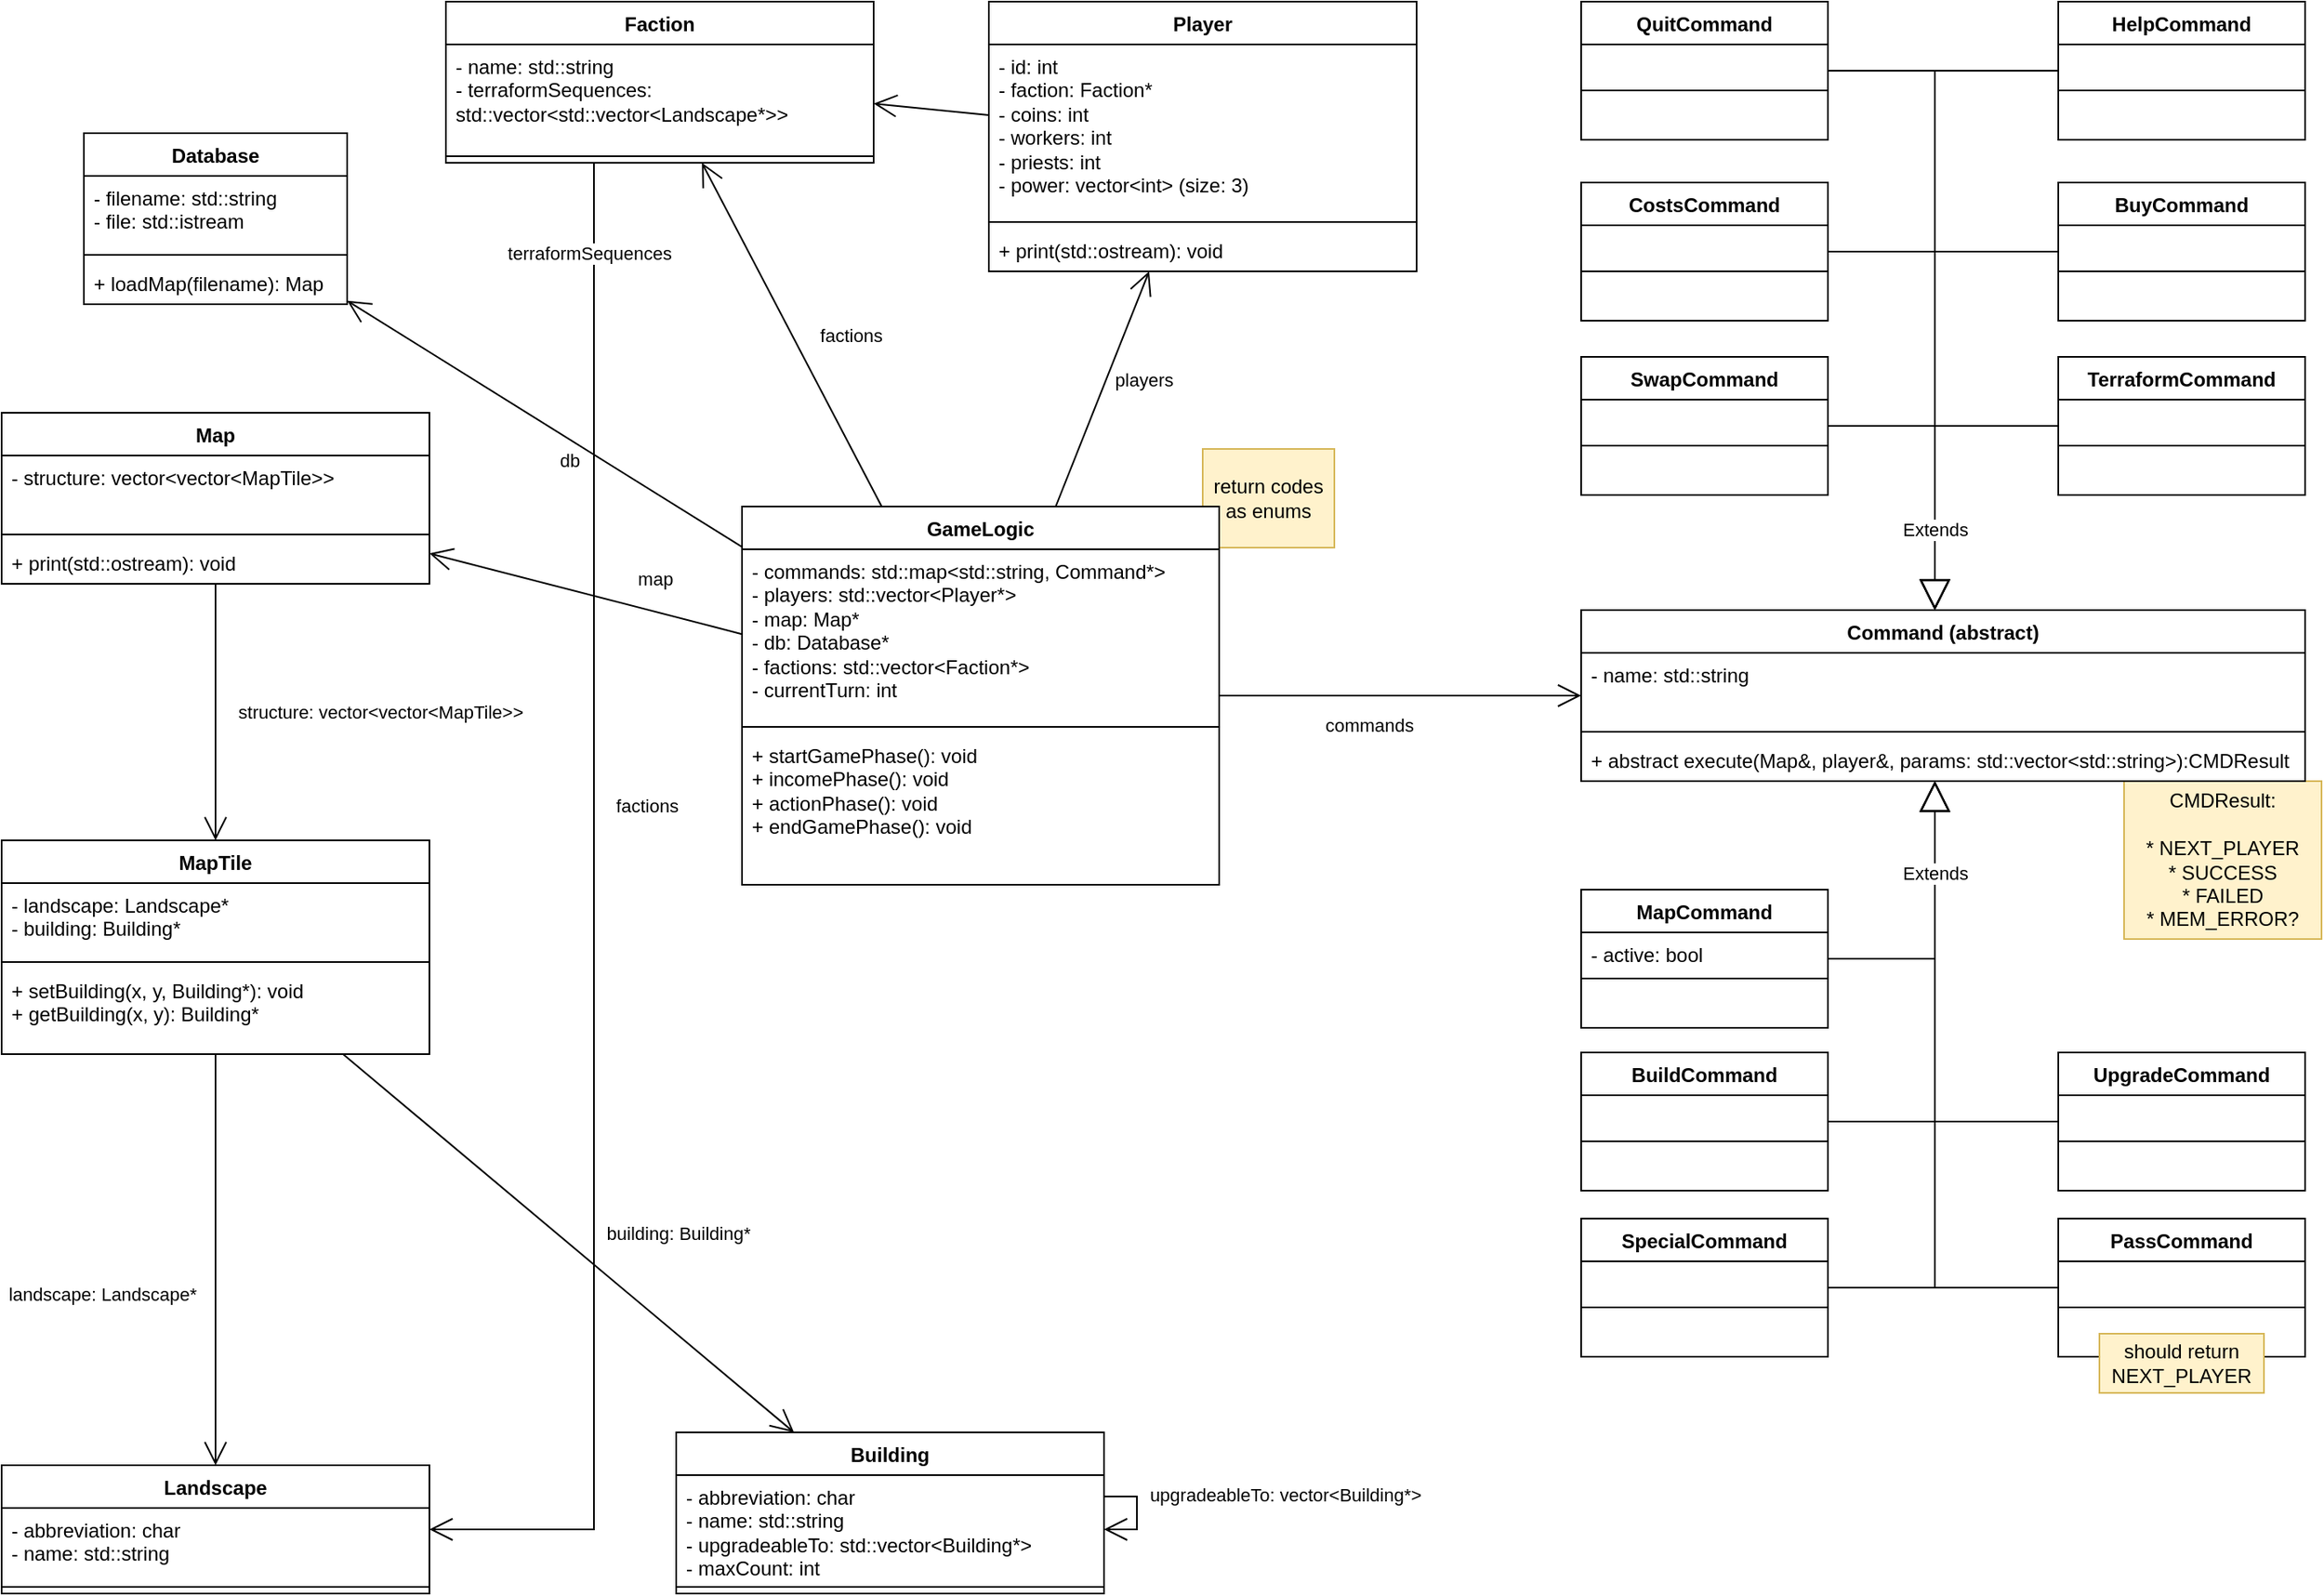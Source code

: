 <mxfile version="21.2.2" type="github">
  <diagram name="Seite-1" id="tjiHpGkJgAOMIaKtLaRC">
    <mxGraphModel dx="2074" dy="1134" grid="1" gridSize="10" guides="1" tooltips="1" connect="1" arrows="1" fold="1" page="1" pageScale="1" pageWidth="827" pageHeight="1169" math="0" shadow="0">
      <root>
        <mxCell id="0" />
        <mxCell id="1" parent="0" />
        <mxCell id="rZsYr_JSFGJsFNx73eMD-3" value="&lt;div&gt;CMDResult:&lt;/div&gt;&lt;div&gt;&lt;br&gt;&lt;/div&gt;&lt;div&gt;* NEXT_PLAYER&lt;/div&gt;&lt;div&gt;* SUCCESS&lt;/div&gt;&lt;div&gt;* FAILED&lt;/div&gt;&lt;div&gt;* MEM_ERROR?&lt;br&gt;&lt;/div&gt;" style="rounded=0;whiteSpace=wrap;html=1;fillColor=#fff2cc;strokeColor=#d6b656;" vertex="1" parent="1">
          <mxGeometry x="1320" y="534" width="120" height="96" as="geometry" />
        </mxCell>
        <mxCell id="sEUtPiDchVaYO2Z2piP0-5" value="Database" style="swimlane;fontStyle=1;align=center;verticalAlign=top;childLayout=stackLayout;horizontal=1;startSize=26;horizontalStack=0;resizeParent=1;resizeParentMax=0;resizeLast=0;collapsible=1;marginBottom=0;whiteSpace=wrap;html=1;" parent="1" vertex="1">
          <mxGeometry x="80" y="140" width="160" height="104" as="geometry" />
        </mxCell>
        <mxCell id="sEUtPiDchVaYO2Z2piP0-6" value="&lt;div&gt;- filename: std::string&lt;/div&gt;&lt;div&gt;- file: std::istream&lt;br&gt;&lt;/div&gt;" style="text;strokeColor=none;fillColor=none;align=left;verticalAlign=top;spacingLeft=4;spacingRight=4;overflow=hidden;rotatable=0;points=[[0,0.5],[1,0.5]];portConstraint=eastwest;whiteSpace=wrap;html=1;" parent="sEUtPiDchVaYO2Z2piP0-5" vertex="1">
          <mxGeometry y="26" width="160" height="44" as="geometry" />
        </mxCell>
        <mxCell id="sEUtPiDchVaYO2Z2piP0-7" value="" style="line;strokeWidth=1;fillColor=none;align=left;verticalAlign=middle;spacingTop=-1;spacingLeft=3;spacingRight=3;rotatable=0;labelPosition=right;points=[];portConstraint=eastwest;strokeColor=inherit;" parent="sEUtPiDchVaYO2Z2piP0-5" vertex="1">
          <mxGeometry y="70" width="160" height="8" as="geometry" />
        </mxCell>
        <mxCell id="sEUtPiDchVaYO2Z2piP0-8" value="+ loadMap(filename): Map" style="text;strokeColor=none;fillColor=none;align=left;verticalAlign=top;spacingLeft=4;spacingRight=4;overflow=hidden;rotatable=0;points=[[0,0.5],[1,0.5]];portConstraint=eastwest;whiteSpace=wrap;html=1;" parent="sEUtPiDchVaYO2Z2piP0-5" vertex="1">
          <mxGeometry y="78" width="160" height="26" as="geometry" />
        </mxCell>
        <mxCell id="sEUtPiDchVaYO2Z2piP0-9" value="Map" style="swimlane;fontStyle=1;align=center;verticalAlign=top;childLayout=stackLayout;horizontal=1;startSize=26;horizontalStack=0;resizeParent=1;resizeParentMax=0;resizeLast=0;collapsible=1;marginBottom=0;whiteSpace=wrap;html=1;" parent="1" vertex="1">
          <mxGeometry x="30" y="310" width="260" height="104" as="geometry" />
        </mxCell>
        <mxCell id="sEUtPiDchVaYO2Z2piP0-10" value="&lt;div&gt;- structure: vector&amp;lt;vector&amp;lt;MapTile&amp;gt;&amp;gt;&lt;br&gt;&lt;/div&gt;" style="text;strokeColor=none;fillColor=none;align=left;verticalAlign=top;spacingLeft=4;spacingRight=4;overflow=hidden;rotatable=0;points=[[0,0.5],[1,0.5]];portConstraint=eastwest;whiteSpace=wrap;html=1;" parent="sEUtPiDchVaYO2Z2piP0-9" vertex="1">
          <mxGeometry y="26" width="260" height="44" as="geometry" />
        </mxCell>
        <mxCell id="sEUtPiDchVaYO2Z2piP0-11" value="" style="line;strokeWidth=1;fillColor=none;align=left;verticalAlign=middle;spacingTop=-1;spacingLeft=3;spacingRight=3;rotatable=0;labelPosition=right;points=[];portConstraint=eastwest;strokeColor=inherit;" parent="sEUtPiDchVaYO2Z2piP0-9" vertex="1">
          <mxGeometry y="70" width="260" height="8" as="geometry" />
        </mxCell>
        <mxCell id="sEUtPiDchVaYO2Z2piP0-12" value="+ print(std::ostream): void" style="text;strokeColor=none;fillColor=none;align=left;verticalAlign=top;spacingLeft=4;spacingRight=4;overflow=hidden;rotatable=0;points=[[0,0.5],[1,0.5]];portConstraint=eastwest;whiteSpace=wrap;html=1;" parent="sEUtPiDchVaYO2Z2piP0-9" vertex="1">
          <mxGeometry y="78" width="260" height="26" as="geometry" />
        </mxCell>
        <mxCell id="sEUtPiDchVaYO2Z2piP0-13" value="MapTile" style="swimlane;fontStyle=1;align=center;verticalAlign=top;childLayout=stackLayout;horizontal=1;startSize=26;horizontalStack=0;resizeParent=1;resizeParentMax=0;resizeLast=0;collapsible=1;marginBottom=0;whiteSpace=wrap;html=1;" parent="1" vertex="1">
          <mxGeometry x="30" y="570" width="260" height="130" as="geometry" />
        </mxCell>
        <mxCell id="sEUtPiDchVaYO2Z2piP0-14" value="&lt;div&gt;- landscape: Landscape*&lt;/div&gt;&lt;div&gt;- building: Building*&lt;br&gt;&lt;/div&gt;" style="text;strokeColor=none;fillColor=none;align=left;verticalAlign=top;spacingLeft=4;spacingRight=4;overflow=hidden;rotatable=0;points=[[0,0.5],[1,0.5]];portConstraint=eastwest;whiteSpace=wrap;html=1;" parent="sEUtPiDchVaYO2Z2piP0-13" vertex="1">
          <mxGeometry y="26" width="260" height="44" as="geometry" />
        </mxCell>
        <mxCell id="sEUtPiDchVaYO2Z2piP0-15" value="" style="line;strokeWidth=1;fillColor=none;align=left;verticalAlign=middle;spacingTop=-1;spacingLeft=3;spacingRight=3;rotatable=0;labelPosition=right;points=[];portConstraint=eastwest;strokeColor=inherit;" parent="sEUtPiDchVaYO2Z2piP0-13" vertex="1">
          <mxGeometry y="70" width="260" height="8" as="geometry" />
        </mxCell>
        <mxCell id="sEUtPiDchVaYO2Z2piP0-16" value="&lt;div&gt;+ setBuilding(x, y, Building*): void&lt;/div&gt;&lt;div&gt;+ getBuilding(x, y): Building*&lt;br&gt;&lt;/div&gt;" style="text;strokeColor=none;fillColor=none;align=left;verticalAlign=top;spacingLeft=4;spacingRight=4;overflow=hidden;rotatable=0;points=[[0,0.5],[1,0.5]];portConstraint=eastwest;whiteSpace=wrap;html=1;" parent="sEUtPiDchVaYO2Z2piP0-13" vertex="1">
          <mxGeometry y="78" width="260" height="52" as="geometry" />
        </mxCell>
        <mxCell id="sEUtPiDchVaYO2Z2piP0-17" value="" style="endArrow=open;endFill=1;endSize=12;html=1;rounded=0;" parent="1" source="sEUtPiDchVaYO2Z2piP0-9" target="sEUtPiDchVaYO2Z2piP0-13" edge="1">
          <mxGeometry width="160" relative="1" as="geometry">
            <mxPoint x="120" y="440" as="sourcePoint" />
            <mxPoint x="250" y="440" as="targetPoint" />
          </mxGeometry>
        </mxCell>
        <mxCell id="sEUtPiDchVaYO2Z2piP0-18" value="structure: vector&amp;lt;vector&amp;lt;MapTile&amp;gt;&amp;gt;" style="edgeLabel;html=1;align=center;verticalAlign=middle;resizable=0;points=[];" parent="sEUtPiDchVaYO2Z2piP0-17" vertex="1" connectable="0">
          <mxGeometry x="-0.241" y="1" relative="1" as="geometry">
            <mxPoint x="99" y="19" as="offset" />
          </mxGeometry>
        </mxCell>
        <mxCell id="sEUtPiDchVaYO2Z2piP0-19" value="Landscape" style="swimlane;fontStyle=1;align=center;verticalAlign=top;childLayout=stackLayout;horizontal=1;startSize=26;horizontalStack=0;resizeParent=1;resizeParentMax=0;resizeLast=0;collapsible=1;marginBottom=0;whiteSpace=wrap;html=1;" parent="1" vertex="1">
          <mxGeometry x="30" y="950" width="260" height="78" as="geometry" />
        </mxCell>
        <mxCell id="sEUtPiDchVaYO2Z2piP0-20" value="&lt;div&gt;- abbreviation: char&lt;/div&gt;&lt;div&gt;- name: std::string&lt;br&gt;&lt;/div&gt;" style="text;strokeColor=none;fillColor=none;align=left;verticalAlign=top;spacingLeft=4;spacingRight=4;overflow=hidden;rotatable=0;points=[[0,0.5],[1,0.5]];portConstraint=eastwest;whiteSpace=wrap;html=1;" parent="sEUtPiDchVaYO2Z2piP0-19" vertex="1">
          <mxGeometry y="26" width="260" height="44" as="geometry" />
        </mxCell>
        <mxCell id="sEUtPiDchVaYO2Z2piP0-21" value="" style="line;strokeWidth=1;fillColor=none;align=left;verticalAlign=middle;spacingTop=-1;spacingLeft=3;spacingRight=3;rotatable=0;labelPosition=right;points=[];portConstraint=eastwest;strokeColor=inherit;" parent="sEUtPiDchVaYO2Z2piP0-19" vertex="1">
          <mxGeometry y="70" width="260" height="8" as="geometry" />
        </mxCell>
        <mxCell id="sEUtPiDchVaYO2Z2piP0-23" value="" style="endArrow=open;endFill=1;endSize=12;html=1;rounded=0;" parent="1" source="sEUtPiDchVaYO2Z2piP0-13" target="sEUtPiDchVaYO2Z2piP0-19" edge="1">
          <mxGeometry width="160" relative="1" as="geometry">
            <mxPoint x="60" y="710" as="sourcePoint" />
            <mxPoint x="220" y="710" as="targetPoint" />
          </mxGeometry>
        </mxCell>
        <mxCell id="sEUtPiDchVaYO2Z2piP0-29" value="landscape: Landscape*" style="edgeLabel;html=1;align=center;verticalAlign=middle;resizable=0;points=[];" parent="sEUtPiDchVaYO2Z2piP0-23" vertex="1" connectable="0">
          <mxGeometry x="-0.197" relative="1" as="geometry">
            <mxPoint x="-69" y="45" as="offset" />
          </mxGeometry>
        </mxCell>
        <mxCell id="sEUtPiDchVaYO2Z2piP0-24" value="Building" style="swimlane;fontStyle=1;align=center;verticalAlign=top;childLayout=stackLayout;horizontal=1;startSize=26;horizontalStack=0;resizeParent=1;resizeParentMax=0;resizeLast=0;collapsible=1;marginBottom=0;whiteSpace=wrap;html=1;" parent="1" vertex="1">
          <mxGeometry x="440" y="930" width="260" height="98" as="geometry" />
        </mxCell>
        <mxCell id="sEUtPiDchVaYO2Z2piP0-25" value="&lt;div&gt;- abbreviation: char&lt;/div&gt;&lt;div&gt;- name: std::string&lt;/div&gt;&lt;div&gt;- upgradeableTo: std::vector&amp;lt;Building*&amp;gt;&lt;/div&gt;&lt;div&gt;- maxCount: int&lt;br&gt;&lt;/div&gt;" style="text;strokeColor=none;fillColor=none;align=left;verticalAlign=top;spacingLeft=4;spacingRight=4;overflow=hidden;rotatable=0;points=[[0,0.5],[1,0.5]];portConstraint=eastwest;whiteSpace=wrap;html=1;" parent="sEUtPiDchVaYO2Z2piP0-24" vertex="1">
          <mxGeometry y="26" width="260" height="64" as="geometry" />
        </mxCell>
        <mxCell id="sEUtPiDchVaYO2Z2piP0-26" value="" style="line;strokeWidth=1;fillColor=none;align=left;verticalAlign=middle;spacingTop=-1;spacingLeft=3;spacingRight=3;rotatable=0;labelPosition=right;points=[];portConstraint=eastwest;strokeColor=inherit;" parent="sEUtPiDchVaYO2Z2piP0-24" vertex="1">
          <mxGeometry y="90" width="260" height="8" as="geometry" />
        </mxCell>
        <mxCell id="sEUtPiDchVaYO2Z2piP0-28" value="" style="endArrow=open;endFill=1;endSize=12;html=1;rounded=0;" parent="1" source="sEUtPiDchVaYO2Z2piP0-13" target="sEUtPiDchVaYO2Z2piP0-24" edge="1">
          <mxGeometry width="160" relative="1" as="geometry">
            <mxPoint x="170" y="684" as="sourcePoint" />
            <mxPoint x="170" y="790" as="targetPoint" />
          </mxGeometry>
        </mxCell>
        <mxCell id="sEUtPiDchVaYO2Z2piP0-30" value="building: Building*" style="edgeLabel;html=1;align=center;verticalAlign=middle;resizable=0;points=[];" parent="sEUtPiDchVaYO2Z2piP0-28" vertex="1" connectable="0">
          <mxGeometry x="0.177" y="-2" relative="1" as="geometry">
            <mxPoint x="43" y="-28" as="offset" />
          </mxGeometry>
        </mxCell>
        <mxCell id="sEUtPiDchVaYO2Z2piP0-42" value="Player" style="swimlane;fontStyle=1;align=center;verticalAlign=top;childLayout=stackLayout;horizontal=1;startSize=26;horizontalStack=0;resizeParent=1;resizeParentMax=0;resizeLast=0;collapsible=1;marginBottom=0;whiteSpace=wrap;html=1;" parent="1" vertex="1">
          <mxGeometry x="630" y="60" width="260" height="164" as="geometry" />
        </mxCell>
        <mxCell id="sEUtPiDchVaYO2Z2piP0-43" value="&lt;div&gt;- id: int&lt;/div&gt;&lt;div&gt;- faction: Faction*&lt;/div&gt;&lt;div&gt;- coins: int&lt;/div&gt;&lt;div&gt;- workers: int&lt;/div&gt;&lt;div&gt;- priests: int&lt;/div&gt;&lt;div&gt;- power: vector&amp;lt;int&amp;gt; (size: 3)&lt;br&gt;&lt;/div&gt;&lt;div&gt;&lt;br&gt;&lt;/div&gt;" style="text;strokeColor=none;fillColor=none;align=left;verticalAlign=top;spacingLeft=4;spacingRight=4;overflow=hidden;rotatable=0;points=[[0,0.5],[1,0.5]];portConstraint=eastwest;whiteSpace=wrap;html=1;" parent="sEUtPiDchVaYO2Z2piP0-42" vertex="1">
          <mxGeometry y="26" width="260" height="104" as="geometry" />
        </mxCell>
        <mxCell id="sEUtPiDchVaYO2Z2piP0-44" value="" style="line;strokeWidth=1;fillColor=none;align=left;verticalAlign=middle;spacingTop=-1;spacingLeft=3;spacingRight=3;rotatable=0;labelPosition=right;points=[];portConstraint=eastwest;strokeColor=inherit;" parent="sEUtPiDchVaYO2Z2piP0-42" vertex="1">
          <mxGeometry y="130" width="260" height="8" as="geometry" />
        </mxCell>
        <mxCell id="sEUtPiDchVaYO2Z2piP0-45" value="+ print(std::ostream): void" style="text;strokeColor=none;fillColor=none;align=left;verticalAlign=top;spacingLeft=4;spacingRight=4;overflow=hidden;rotatable=0;points=[[0,0.5],[1,0.5]];portConstraint=eastwest;whiteSpace=wrap;html=1;" parent="sEUtPiDchVaYO2Z2piP0-42" vertex="1">
          <mxGeometry y="138" width="260" height="26" as="geometry" />
        </mxCell>
        <mxCell id="sEUtPiDchVaYO2Z2piP0-46" value="Faction" style="swimlane;fontStyle=1;align=center;verticalAlign=top;childLayout=stackLayout;horizontal=1;startSize=26;horizontalStack=0;resizeParent=1;resizeParentMax=0;resizeLast=0;collapsible=1;marginBottom=0;whiteSpace=wrap;html=1;" parent="1" vertex="1">
          <mxGeometry x="300" y="60" width="260" height="98" as="geometry" />
        </mxCell>
        <mxCell id="sEUtPiDchVaYO2Z2piP0-47" value="&lt;div&gt;- name: std::string&lt;/div&gt;&lt;div&gt;- terraformSequences: std::vector&amp;lt;std::vector&amp;lt;Landscape*&amp;gt;&amp;gt;&lt;/div&gt;&lt;div&gt;&lt;br&gt;&lt;/div&gt;&lt;div&gt;&lt;br&gt;&lt;/div&gt;" style="text;strokeColor=none;fillColor=none;align=left;verticalAlign=top;spacingLeft=4;spacingRight=4;overflow=hidden;rotatable=0;points=[[0,0.5],[1,0.5]];portConstraint=eastwest;whiteSpace=wrap;html=1;" parent="sEUtPiDchVaYO2Z2piP0-46" vertex="1">
          <mxGeometry y="26" width="260" height="64" as="geometry" />
        </mxCell>
        <mxCell id="sEUtPiDchVaYO2Z2piP0-48" value="" style="line;strokeWidth=1;fillColor=none;align=left;verticalAlign=middle;spacingTop=-1;spacingLeft=3;spacingRight=3;rotatable=0;labelPosition=right;points=[];portConstraint=eastwest;strokeColor=inherit;" parent="sEUtPiDchVaYO2Z2piP0-46" vertex="1">
          <mxGeometry y="90" width="260" height="8" as="geometry" />
        </mxCell>
        <mxCell id="sEUtPiDchVaYO2Z2piP0-50" value="" style="endArrow=open;endFill=1;endSize=12;html=1;rounded=0;" parent="1" source="sEUtPiDchVaYO2Z2piP0-42" target="sEUtPiDchVaYO2Z2piP0-46" edge="1">
          <mxGeometry width="160" relative="1" as="geometry">
            <mxPoint x="710" y="180" as="sourcePoint" />
            <mxPoint x="940" y="-49.781" as="targetPoint" />
          </mxGeometry>
        </mxCell>
        <mxCell id="sEUtPiDchVaYO2Z2piP0-55" value="return codes as enums" style="rounded=0;whiteSpace=wrap;html=1;fillColor=#fff2cc;strokeColor=#d6b656;" parent="1" vertex="1">
          <mxGeometry x="760" y="332" width="80" height="60" as="geometry" />
        </mxCell>
        <mxCell id="sEUtPiDchVaYO2Z2piP0-56" value="Command (abstract)" style="swimlane;fontStyle=1;align=center;verticalAlign=top;childLayout=stackLayout;horizontal=1;startSize=26;horizontalStack=0;resizeParent=1;resizeParentMax=0;resizeLast=0;collapsible=1;marginBottom=0;whiteSpace=wrap;html=1;" parent="1" vertex="1">
          <mxGeometry x="990" y="430" width="440" height="104" as="geometry" />
        </mxCell>
        <mxCell id="sEUtPiDchVaYO2Z2piP0-57" value="&lt;div&gt;- name: std::string&lt;br&gt;&lt;/div&gt;&lt;div&gt;&lt;br&gt;&lt;/div&gt;&lt;div&gt;&lt;br&gt;&lt;/div&gt;" style="text;strokeColor=none;fillColor=none;align=left;verticalAlign=top;spacingLeft=4;spacingRight=4;overflow=hidden;rotatable=0;points=[[0,0.5],[1,0.5]];portConstraint=eastwest;whiteSpace=wrap;html=1;" parent="sEUtPiDchVaYO2Z2piP0-56" vertex="1">
          <mxGeometry y="26" width="440" height="44" as="geometry" />
        </mxCell>
        <mxCell id="sEUtPiDchVaYO2Z2piP0-58" value="" style="line;strokeWidth=1;fillColor=none;align=left;verticalAlign=middle;spacingTop=-1;spacingLeft=3;spacingRight=3;rotatable=0;labelPosition=right;points=[];portConstraint=eastwest;strokeColor=inherit;" parent="sEUtPiDchVaYO2Z2piP0-56" vertex="1">
          <mxGeometry y="70" width="440" height="8" as="geometry" />
        </mxCell>
        <mxCell id="sEUtPiDchVaYO2Z2piP0-59" value="&lt;div&gt;+ abstract execute(Map&amp;amp;, player&amp;amp;, params: std::vector&amp;lt;std::string&amp;gt;):CMDResult&lt;/div&gt;" style="text;strokeColor=none;fillColor=none;align=left;verticalAlign=top;spacingLeft=4;spacingRight=4;overflow=hidden;rotatable=0;points=[[0,0.5],[1,0.5]];portConstraint=eastwest;whiteSpace=wrap;html=1;" parent="sEUtPiDchVaYO2Z2piP0-56" vertex="1">
          <mxGeometry y="78" width="440" height="26" as="geometry" />
        </mxCell>
        <mxCell id="sEUtPiDchVaYO2Z2piP0-60" value="GameLogic" style="swimlane;fontStyle=1;align=center;verticalAlign=top;childLayout=stackLayout;horizontal=1;startSize=26;horizontalStack=0;resizeParent=1;resizeParentMax=0;resizeLast=0;collapsible=1;marginBottom=0;whiteSpace=wrap;html=1;" parent="1" vertex="1">
          <mxGeometry x="480" y="367" width="290" height="230" as="geometry" />
        </mxCell>
        <mxCell id="sEUtPiDchVaYO2Z2piP0-61" value="&lt;div&gt;- commands: std::map&amp;lt;std::string, Command*&amp;gt;&lt;/div&gt;&lt;div&gt;- players: std::vector&amp;lt;Player*&amp;gt;&lt;/div&gt;&lt;div&gt;- map: Map*&lt;/div&gt;&lt;div&gt;- db: Database*&lt;/div&gt;&lt;div&gt;- factions: std::vector&amp;lt;Faction*&amp;gt;&lt;/div&gt;&lt;div&gt;- currentTurn: int&lt;br&gt;&lt;/div&gt;&lt;div&gt;&lt;br&gt;&lt;/div&gt;&lt;div&gt;&lt;br&gt;&lt;/div&gt;" style="text;strokeColor=none;fillColor=none;align=left;verticalAlign=top;spacingLeft=4;spacingRight=4;overflow=hidden;rotatable=0;points=[[0,0.5],[1,0.5]];portConstraint=eastwest;whiteSpace=wrap;html=1;" parent="sEUtPiDchVaYO2Z2piP0-60" vertex="1">
          <mxGeometry y="26" width="290" height="104" as="geometry" />
        </mxCell>
        <mxCell id="sEUtPiDchVaYO2Z2piP0-62" value="" style="line;strokeWidth=1;fillColor=none;align=left;verticalAlign=middle;spacingTop=-1;spacingLeft=3;spacingRight=3;rotatable=0;labelPosition=right;points=[];portConstraint=eastwest;strokeColor=inherit;" parent="sEUtPiDchVaYO2Z2piP0-60" vertex="1">
          <mxGeometry y="130" width="290" height="8" as="geometry" />
        </mxCell>
        <mxCell id="sEUtPiDchVaYO2Z2piP0-63" value="&lt;div&gt;+ startGamePhase(): void&lt;/div&gt;&lt;div&gt;+ incomePhase(): void&lt;/div&gt;&lt;div&gt;+ actionPhase(): void&lt;/div&gt;&lt;div&gt;+ endGamePhase(): void&lt;br&gt;&lt;/div&gt;" style="text;strokeColor=none;fillColor=none;align=left;verticalAlign=top;spacingLeft=4;spacingRight=4;overflow=hidden;rotatable=0;points=[[0,0.5],[1,0.5]];portConstraint=eastwest;whiteSpace=wrap;html=1;" parent="sEUtPiDchVaYO2Z2piP0-60" vertex="1">
          <mxGeometry y="138" width="290" height="92" as="geometry" />
        </mxCell>
        <mxCell id="sEUtPiDchVaYO2Z2piP0-74" value="" style="endArrow=block;endSize=16;endFill=0;html=1;rounded=0;edgeStyle=elbowEdgeStyle;" parent="1" source="sEUtPiDchVaYO2Z2piP0-107" target="sEUtPiDchVaYO2Z2piP0-56" edge="1">
          <mxGeometry width="160" relative="1" as="geometry">
            <mxPoint x="1190" y="384" as="sourcePoint" />
            <mxPoint x="844" y="444" as="targetPoint" />
            <Array as="points">
              <mxPoint x="1205" y="400" />
            </Array>
          </mxGeometry>
        </mxCell>
        <mxCell id="sEUtPiDchVaYO2Z2piP0-87" value="BuyCommand" style="swimlane;fontStyle=1;align=center;verticalAlign=top;childLayout=stackLayout;horizontal=1;startSize=26;horizontalStack=0;resizeParent=1;resizeParentMax=0;resizeLast=0;collapsible=1;marginBottom=0;whiteSpace=wrap;html=1;" parent="1" vertex="1">
          <mxGeometry x="1280" y="170" width="150" height="84" as="geometry" />
        </mxCell>
        <mxCell id="sEUtPiDchVaYO2Z2piP0-88" value="&lt;div&gt;&lt;br&gt;&lt;/div&gt;&lt;div&gt;&lt;br&gt;&lt;/div&gt;&lt;div&gt;&lt;br&gt;&lt;/div&gt;" style="text;strokeColor=none;fillColor=none;align=left;verticalAlign=top;spacingLeft=4;spacingRight=4;overflow=hidden;rotatable=0;points=[[0,0.5],[1,0.5]];portConstraint=eastwest;whiteSpace=wrap;html=1;" parent="sEUtPiDchVaYO2Z2piP0-87" vertex="1">
          <mxGeometry y="26" width="150" height="24" as="geometry" />
        </mxCell>
        <mxCell id="sEUtPiDchVaYO2Z2piP0-89" value="" style="line;strokeWidth=1;fillColor=none;align=left;verticalAlign=middle;spacingTop=-1;spacingLeft=3;spacingRight=3;rotatable=0;labelPosition=right;points=[];portConstraint=eastwest;strokeColor=inherit;" parent="sEUtPiDchVaYO2Z2piP0-87" vertex="1">
          <mxGeometry y="50" width="150" height="8" as="geometry" />
        </mxCell>
        <mxCell id="sEUtPiDchVaYO2Z2piP0-90" value="&lt;div&gt;&lt;br&gt;&lt;/div&gt;" style="text;strokeColor=none;fillColor=none;align=left;verticalAlign=top;spacingLeft=4;spacingRight=4;overflow=hidden;rotatable=0;points=[[0,0.5],[1,0.5]];portConstraint=eastwest;whiteSpace=wrap;html=1;" parent="sEUtPiDchVaYO2Z2piP0-87" vertex="1">
          <mxGeometry y="58" width="150" height="26" as="geometry" />
        </mxCell>
        <mxCell id="sEUtPiDchVaYO2Z2piP0-91" value="CostsCommand" style="swimlane;fontStyle=1;align=center;verticalAlign=top;childLayout=stackLayout;horizontal=1;startSize=26;horizontalStack=0;resizeParent=1;resizeParentMax=0;resizeLast=0;collapsible=1;marginBottom=0;whiteSpace=wrap;html=1;" parent="1" vertex="1">
          <mxGeometry x="990" y="170" width="150" height="84" as="geometry" />
        </mxCell>
        <mxCell id="sEUtPiDchVaYO2Z2piP0-92" value="&lt;div&gt;&lt;br&gt;&lt;/div&gt;&lt;div&gt;&lt;br&gt;&lt;/div&gt;&lt;div&gt;&lt;br&gt;&lt;/div&gt;" style="text;strokeColor=none;fillColor=none;align=left;verticalAlign=top;spacingLeft=4;spacingRight=4;overflow=hidden;rotatable=0;points=[[0,0.5],[1,0.5]];portConstraint=eastwest;whiteSpace=wrap;html=1;" parent="sEUtPiDchVaYO2Z2piP0-91" vertex="1">
          <mxGeometry y="26" width="150" height="24" as="geometry" />
        </mxCell>
        <mxCell id="sEUtPiDchVaYO2Z2piP0-93" value="" style="line;strokeWidth=1;fillColor=none;align=left;verticalAlign=middle;spacingTop=-1;spacingLeft=3;spacingRight=3;rotatable=0;labelPosition=right;points=[];portConstraint=eastwest;strokeColor=inherit;" parent="sEUtPiDchVaYO2Z2piP0-91" vertex="1">
          <mxGeometry y="50" width="150" height="8" as="geometry" />
        </mxCell>
        <mxCell id="sEUtPiDchVaYO2Z2piP0-94" value="&lt;div&gt;&lt;br&gt;&lt;/div&gt;" style="text;strokeColor=none;fillColor=none;align=left;verticalAlign=top;spacingLeft=4;spacingRight=4;overflow=hidden;rotatable=0;points=[[0,0.5],[1,0.5]];portConstraint=eastwest;whiteSpace=wrap;html=1;" parent="sEUtPiDchVaYO2Z2piP0-91" vertex="1">
          <mxGeometry y="58" width="150" height="26" as="geometry" />
        </mxCell>
        <mxCell id="sEUtPiDchVaYO2Z2piP0-95" value="HelpCommand" style="swimlane;fontStyle=1;align=center;verticalAlign=top;childLayout=stackLayout;horizontal=1;startSize=26;horizontalStack=0;resizeParent=1;resizeParentMax=0;resizeLast=0;collapsible=1;marginBottom=0;whiteSpace=wrap;html=1;" parent="1" vertex="1">
          <mxGeometry x="1280" y="60" width="150" height="84" as="geometry" />
        </mxCell>
        <mxCell id="sEUtPiDchVaYO2Z2piP0-96" value="&lt;div&gt;&lt;br&gt;&lt;/div&gt;&lt;div&gt;&lt;br&gt;&lt;/div&gt;&lt;div&gt;&lt;br&gt;&lt;/div&gt;" style="text;strokeColor=none;fillColor=none;align=left;verticalAlign=top;spacingLeft=4;spacingRight=4;overflow=hidden;rotatable=0;points=[[0,0.5],[1,0.5]];portConstraint=eastwest;whiteSpace=wrap;html=1;" parent="sEUtPiDchVaYO2Z2piP0-95" vertex="1">
          <mxGeometry y="26" width="150" height="24" as="geometry" />
        </mxCell>
        <mxCell id="sEUtPiDchVaYO2Z2piP0-97" value="" style="line;strokeWidth=1;fillColor=none;align=left;verticalAlign=middle;spacingTop=-1;spacingLeft=3;spacingRight=3;rotatable=0;labelPosition=right;points=[];portConstraint=eastwest;strokeColor=inherit;" parent="sEUtPiDchVaYO2Z2piP0-95" vertex="1">
          <mxGeometry y="50" width="150" height="8" as="geometry" />
        </mxCell>
        <mxCell id="sEUtPiDchVaYO2Z2piP0-98" value="&lt;div&gt;&lt;br&gt;&lt;/div&gt;" style="text;strokeColor=none;fillColor=none;align=left;verticalAlign=top;spacingLeft=4;spacingRight=4;overflow=hidden;rotatable=0;points=[[0,0.5],[1,0.5]];portConstraint=eastwest;whiteSpace=wrap;html=1;" parent="sEUtPiDchVaYO2Z2piP0-95" vertex="1">
          <mxGeometry y="58" width="150" height="26" as="geometry" />
        </mxCell>
        <mxCell id="sEUtPiDchVaYO2Z2piP0-99" value="QuitCommand" style="swimlane;fontStyle=1;align=center;verticalAlign=top;childLayout=stackLayout;horizontal=1;startSize=26;horizontalStack=0;resizeParent=1;resizeParentMax=0;resizeLast=0;collapsible=1;marginBottom=0;whiteSpace=wrap;html=1;" parent="1" vertex="1">
          <mxGeometry x="990" y="60" width="150" height="84" as="geometry" />
        </mxCell>
        <mxCell id="sEUtPiDchVaYO2Z2piP0-100" value="&lt;div&gt;&lt;br&gt;&lt;/div&gt;&lt;div&gt;&lt;br&gt;&lt;/div&gt;&lt;div&gt;&lt;br&gt;&lt;/div&gt;" style="text;strokeColor=none;fillColor=none;align=left;verticalAlign=top;spacingLeft=4;spacingRight=4;overflow=hidden;rotatable=0;points=[[0,0.5],[1,0.5]];portConstraint=eastwest;whiteSpace=wrap;html=1;" parent="sEUtPiDchVaYO2Z2piP0-99" vertex="1">
          <mxGeometry y="26" width="150" height="24" as="geometry" />
        </mxCell>
        <mxCell id="sEUtPiDchVaYO2Z2piP0-101" value="" style="line;strokeWidth=1;fillColor=none;align=left;verticalAlign=middle;spacingTop=-1;spacingLeft=3;spacingRight=3;rotatable=0;labelPosition=right;points=[];portConstraint=eastwest;strokeColor=inherit;" parent="sEUtPiDchVaYO2Z2piP0-99" vertex="1">
          <mxGeometry y="50" width="150" height="8" as="geometry" />
        </mxCell>
        <mxCell id="sEUtPiDchVaYO2Z2piP0-102" value="&lt;div&gt;&lt;br&gt;&lt;/div&gt;" style="text;strokeColor=none;fillColor=none;align=left;verticalAlign=top;spacingLeft=4;spacingRight=4;overflow=hidden;rotatable=0;points=[[0,0.5],[1,0.5]];portConstraint=eastwest;whiteSpace=wrap;html=1;" parent="sEUtPiDchVaYO2Z2piP0-99" vertex="1">
          <mxGeometry y="58" width="150" height="26" as="geometry" />
        </mxCell>
        <mxCell id="sEUtPiDchVaYO2Z2piP0-103" value="MapCommand" style="swimlane;fontStyle=1;align=center;verticalAlign=top;childLayout=stackLayout;horizontal=1;startSize=26;horizontalStack=0;resizeParent=1;resizeParentMax=0;resizeLast=0;collapsible=1;marginBottom=0;whiteSpace=wrap;html=1;" parent="1" vertex="1">
          <mxGeometry x="990" y="600" width="150" height="84" as="geometry" />
        </mxCell>
        <mxCell id="sEUtPiDchVaYO2Z2piP0-104" value="- active: bool" style="text;strokeColor=none;fillColor=none;align=left;verticalAlign=top;spacingLeft=4;spacingRight=4;overflow=hidden;rotatable=0;points=[[0,0.5],[1,0.5]];portConstraint=eastwest;whiteSpace=wrap;html=1;" parent="sEUtPiDchVaYO2Z2piP0-103" vertex="1">
          <mxGeometry y="26" width="150" height="24" as="geometry" />
        </mxCell>
        <mxCell id="sEUtPiDchVaYO2Z2piP0-105" value="" style="line;strokeWidth=1;fillColor=none;align=left;verticalAlign=middle;spacingTop=-1;spacingLeft=3;spacingRight=3;rotatable=0;labelPosition=right;points=[];portConstraint=eastwest;strokeColor=inherit;" parent="sEUtPiDchVaYO2Z2piP0-103" vertex="1">
          <mxGeometry y="50" width="150" height="8" as="geometry" />
        </mxCell>
        <mxCell id="sEUtPiDchVaYO2Z2piP0-106" value="&lt;div&gt;&lt;br&gt;&lt;/div&gt;" style="text;strokeColor=none;fillColor=none;align=left;verticalAlign=top;spacingLeft=4;spacingRight=4;overflow=hidden;rotatable=0;points=[[0,0.5],[1,0.5]];portConstraint=eastwest;whiteSpace=wrap;html=1;" parent="sEUtPiDchVaYO2Z2piP0-103" vertex="1">
          <mxGeometry y="58" width="150" height="26" as="geometry" />
        </mxCell>
        <mxCell id="sEUtPiDchVaYO2Z2piP0-107" value="SwapCommand" style="swimlane;fontStyle=1;align=center;verticalAlign=top;childLayout=stackLayout;horizontal=1;startSize=26;horizontalStack=0;resizeParent=1;resizeParentMax=0;resizeLast=0;collapsible=1;marginBottom=0;whiteSpace=wrap;html=1;" parent="1" vertex="1">
          <mxGeometry x="990" y="276" width="150" height="84" as="geometry" />
        </mxCell>
        <mxCell id="sEUtPiDchVaYO2Z2piP0-108" value="&lt;div&gt;&lt;br&gt;&lt;/div&gt;&lt;div&gt;&lt;br&gt;&lt;/div&gt;&lt;div&gt;&lt;br&gt;&lt;/div&gt;" style="text;strokeColor=none;fillColor=none;align=left;verticalAlign=top;spacingLeft=4;spacingRight=4;overflow=hidden;rotatable=0;points=[[0,0.5],[1,0.5]];portConstraint=eastwest;whiteSpace=wrap;html=1;" parent="sEUtPiDchVaYO2Z2piP0-107" vertex="1">
          <mxGeometry y="26" width="150" height="24" as="geometry" />
        </mxCell>
        <mxCell id="sEUtPiDchVaYO2Z2piP0-109" value="" style="line;strokeWidth=1;fillColor=none;align=left;verticalAlign=middle;spacingTop=-1;spacingLeft=3;spacingRight=3;rotatable=0;labelPosition=right;points=[];portConstraint=eastwest;strokeColor=inherit;" parent="sEUtPiDchVaYO2Z2piP0-107" vertex="1">
          <mxGeometry y="50" width="150" height="8" as="geometry" />
        </mxCell>
        <mxCell id="sEUtPiDchVaYO2Z2piP0-110" value="&lt;div&gt;&lt;br&gt;&lt;/div&gt;" style="text;strokeColor=none;fillColor=none;align=left;verticalAlign=top;spacingLeft=4;spacingRight=4;overflow=hidden;rotatable=0;points=[[0,0.5],[1,0.5]];portConstraint=eastwest;whiteSpace=wrap;html=1;" parent="sEUtPiDchVaYO2Z2piP0-107" vertex="1">
          <mxGeometry y="58" width="150" height="26" as="geometry" />
        </mxCell>
        <mxCell id="sEUtPiDchVaYO2Z2piP0-111" value="TerraformCommand" style="swimlane;fontStyle=1;align=center;verticalAlign=top;childLayout=stackLayout;horizontal=1;startSize=26;horizontalStack=0;resizeParent=1;resizeParentMax=0;resizeLast=0;collapsible=1;marginBottom=0;whiteSpace=wrap;html=1;" parent="1" vertex="1">
          <mxGeometry x="1280" y="276" width="150" height="84" as="geometry" />
        </mxCell>
        <mxCell id="sEUtPiDchVaYO2Z2piP0-112" value="&lt;div&gt;&lt;br&gt;&lt;/div&gt;&lt;div&gt;&lt;br&gt;&lt;/div&gt;&lt;div&gt;&lt;br&gt;&lt;/div&gt;" style="text;strokeColor=none;fillColor=none;align=left;verticalAlign=top;spacingLeft=4;spacingRight=4;overflow=hidden;rotatable=0;points=[[0,0.5],[1,0.5]];portConstraint=eastwest;whiteSpace=wrap;html=1;" parent="sEUtPiDchVaYO2Z2piP0-111" vertex="1">
          <mxGeometry y="26" width="150" height="24" as="geometry" />
        </mxCell>
        <mxCell id="sEUtPiDchVaYO2Z2piP0-113" value="" style="line;strokeWidth=1;fillColor=none;align=left;verticalAlign=middle;spacingTop=-1;spacingLeft=3;spacingRight=3;rotatable=0;labelPosition=right;points=[];portConstraint=eastwest;strokeColor=inherit;" parent="sEUtPiDchVaYO2Z2piP0-111" vertex="1">
          <mxGeometry y="50" width="150" height="8" as="geometry" />
        </mxCell>
        <mxCell id="sEUtPiDchVaYO2Z2piP0-114" value="&lt;div&gt;&lt;br&gt;&lt;/div&gt;" style="text;strokeColor=none;fillColor=none;align=left;verticalAlign=top;spacingLeft=4;spacingRight=4;overflow=hidden;rotatable=0;points=[[0,0.5],[1,0.5]];portConstraint=eastwest;whiteSpace=wrap;html=1;" parent="sEUtPiDchVaYO2Z2piP0-111" vertex="1">
          <mxGeometry y="58" width="150" height="26" as="geometry" />
        </mxCell>
        <mxCell id="sEUtPiDchVaYO2Z2piP0-119" value="BuildCommand" style="swimlane;fontStyle=1;align=center;verticalAlign=top;childLayout=stackLayout;horizontal=1;startSize=26;horizontalStack=0;resizeParent=1;resizeParentMax=0;resizeLast=0;collapsible=1;marginBottom=0;whiteSpace=wrap;html=1;" parent="1" vertex="1">
          <mxGeometry x="990" y="699" width="150" height="84" as="geometry" />
        </mxCell>
        <mxCell id="sEUtPiDchVaYO2Z2piP0-120" value="&lt;div&gt;&lt;br&gt;&lt;/div&gt;&lt;div&gt;&lt;br&gt;&lt;/div&gt;&lt;div&gt;&lt;br&gt;&lt;/div&gt;" style="text;strokeColor=none;fillColor=none;align=left;verticalAlign=top;spacingLeft=4;spacingRight=4;overflow=hidden;rotatable=0;points=[[0,0.5],[1,0.5]];portConstraint=eastwest;whiteSpace=wrap;html=1;" parent="sEUtPiDchVaYO2Z2piP0-119" vertex="1">
          <mxGeometry y="26" width="150" height="24" as="geometry" />
        </mxCell>
        <mxCell id="sEUtPiDchVaYO2Z2piP0-121" value="" style="line;strokeWidth=1;fillColor=none;align=left;verticalAlign=middle;spacingTop=-1;spacingLeft=3;spacingRight=3;rotatable=0;labelPosition=right;points=[];portConstraint=eastwest;strokeColor=inherit;" parent="sEUtPiDchVaYO2Z2piP0-119" vertex="1">
          <mxGeometry y="50" width="150" height="8" as="geometry" />
        </mxCell>
        <mxCell id="sEUtPiDchVaYO2Z2piP0-122" value="&lt;div&gt;&lt;br&gt;&lt;/div&gt;" style="text;strokeColor=none;fillColor=none;align=left;verticalAlign=top;spacingLeft=4;spacingRight=4;overflow=hidden;rotatable=0;points=[[0,0.5],[1,0.5]];portConstraint=eastwest;whiteSpace=wrap;html=1;" parent="sEUtPiDchVaYO2Z2piP0-119" vertex="1">
          <mxGeometry y="58" width="150" height="26" as="geometry" />
        </mxCell>
        <mxCell id="sEUtPiDchVaYO2Z2piP0-123" value="UpgradeCommand" style="swimlane;fontStyle=1;align=center;verticalAlign=top;childLayout=stackLayout;horizontal=1;startSize=26;horizontalStack=0;resizeParent=1;resizeParentMax=0;resizeLast=0;collapsible=1;marginBottom=0;whiteSpace=wrap;html=1;" parent="1" vertex="1">
          <mxGeometry x="1280" y="699" width="150" height="84" as="geometry" />
        </mxCell>
        <mxCell id="sEUtPiDchVaYO2Z2piP0-124" value="&lt;div&gt;&lt;br&gt;&lt;/div&gt;&lt;div&gt;&lt;br&gt;&lt;/div&gt;&lt;div&gt;&lt;br&gt;&lt;/div&gt;" style="text;strokeColor=none;fillColor=none;align=left;verticalAlign=top;spacingLeft=4;spacingRight=4;overflow=hidden;rotatable=0;points=[[0,0.5],[1,0.5]];portConstraint=eastwest;whiteSpace=wrap;html=1;" parent="sEUtPiDchVaYO2Z2piP0-123" vertex="1">
          <mxGeometry y="26" width="150" height="24" as="geometry" />
        </mxCell>
        <mxCell id="sEUtPiDchVaYO2Z2piP0-125" value="" style="line;strokeWidth=1;fillColor=none;align=left;verticalAlign=middle;spacingTop=-1;spacingLeft=3;spacingRight=3;rotatable=0;labelPosition=right;points=[];portConstraint=eastwest;strokeColor=inherit;" parent="sEUtPiDchVaYO2Z2piP0-123" vertex="1">
          <mxGeometry y="50" width="150" height="8" as="geometry" />
        </mxCell>
        <mxCell id="sEUtPiDchVaYO2Z2piP0-126" value="&lt;div&gt;&lt;br&gt;&lt;/div&gt;" style="text;strokeColor=none;fillColor=none;align=left;verticalAlign=top;spacingLeft=4;spacingRight=4;overflow=hidden;rotatable=0;points=[[0,0.5],[1,0.5]];portConstraint=eastwest;whiteSpace=wrap;html=1;" parent="sEUtPiDchVaYO2Z2piP0-123" vertex="1">
          <mxGeometry y="58" width="150" height="26" as="geometry" />
        </mxCell>
        <mxCell id="sEUtPiDchVaYO2Z2piP0-127" value="SpecialCommand" style="swimlane;fontStyle=1;align=center;verticalAlign=top;childLayout=stackLayout;horizontal=1;startSize=26;horizontalStack=0;resizeParent=1;resizeParentMax=0;resizeLast=0;collapsible=1;marginBottom=0;whiteSpace=wrap;html=1;" parent="1" vertex="1">
          <mxGeometry x="990" y="800" width="150" height="84" as="geometry" />
        </mxCell>
        <mxCell id="sEUtPiDchVaYO2Z2piP0-128" value="&lt;div&gt;&lt;br&gt;&lt;/div&gt;&lt;div&gt;&lt;br&gt;&lt;/div&gt;&lt;div&gt;&lt;br&gt;&lt;/div&gt;" style="text;strokeColor=none;fillColor=none;align=left;verticalAlign=top;spacingLeft=4;spacingRight=4;overflow=hidden;rotatable=0;points=[[0,0.5],[1,0.5]];portConstraint=eastwest;whiteSpace=wrap;html=1;" parent="sEUtPiDchVaYO2Z2piP0-127" vertex="1">
          <mxGeometry y="26" width="150" height="24" as="geometry" />
        </mxCell>
        <mxCell id="sEUtPiDchVaYO2Z2piP0-129" value="" style="line;strokeWidth=1;fillColor=none;align=left;verticalAlign=middle;spacingTop=-1;spacingLeft=3;spacingRight=3;rotatable=0;labelPosition=right;points=[];portConstraint=eastwest;strokeColor=inherit;" parent="sEUtPiDchVaYO2Z2piP0-127" vertex="1">
          <mxGeometry y="50" width="150" height="8" as="geometry" />
        </mxCell>
        <mxCell id="sEUtPiDchVaYO2Z2piP0-130" value="&lt;div&gt;&lt;br&gt;&lt;/div&gt;" style="text;strokeColor=none;fillColor=none;align=left;verticalAlign=top;spacingLeft=4;spacingRight=4;overflow=hidden;rotatable=0;points=[[0,0.5],[1,0.5]];portConstraint=eastwest;whiteSpace=wrap;html=1;" parent="sEUtPiDchVaYO2Z2piP0-127" vertex="1">
          <mxGeometry y="58" width="150" height="26" as="geometry" />
        </mxCell>
        <mxCell id="sEUtPiDchVaYO2Z2piP0-131" value="PassCommand" style="swimlane;fontStyle=1;align=center;verticalAlign=top;childLayout=stackLayout;horizontal=1;startSize=26;horizontalStack=0;resizeParent=1;resizeParentMax=0;resizeLast=0;collapsible=1;marginBottom=0;whiteSpace=wrap;html=1;" parent="1" vertex="1">
          <mxGeometry x="1280" y="800" width="150" height="84" as="geometry" />
        </mxCell>
        <mxCell id="sEUtPiDchVaYO2Z2piP0-132" value="&lt;div&gt;&lt;br&gt;&lt;/div&gt;&lt;div&gt;&lt;br&gt;&lt;/div&gt;&lt;div&gt;&lt;br&gt;&lt;/div&gt;" style="text;strokeColor=none;fillColor=none;align=left;verticalAlign=top;spacingLeft=4;spacingRight=4;overflow=hidden;rotatable=0;points=[[0,0.5],[1,0.5]];portConstraint=eastwest;whiteSpace=wrap;html=1;" parent="sEUtPiDchVaYO2Z2piP0-131" vertex="1">
          <mxGeometry y="26" width="150" height="24" as="geometry" />
        </mxCell>
        <mxCell id="sEUtPiDchVaYO2Z2piP0-133" value="" style="line;strokeWidth=1;fillColor=none;align=left;verticalAlign=middle;spacingTop=-1;spacingLeft=3;spacingRight=3;rotatable=0;labelPosition=right;points=[];portConstraint=eastwest;strokeColor=inherit;" parent="sEUtPiDchVaYO2Z2piP0-131" vertex="1">
          <mxGeometry y="50" width="150" height="8" as="geometry" />
        </mxCell>
        <mxCell id="sEUtPiDchVaYO2Z2piP0-134" value="&lt;div&gt;&lt;br&gt;&lt;/div&gt;" style="text;strokeColor=none;fillColor=none;align=left;verticalAlign=top;spacingLeft=4;spacingRight=4;overflow=hidden;rotatable=0;points=[[0,0.5],[1,0.5]];portConstraint=eastwest;whiteSpace=wrap;html=1;" parent="sEUtPiDchVaYO2Z2piP0-131" vertex="1">
          <mxGeometry y="58" width="150" height="26" as="geometry" />
        </mxCell>
        <mxCell id="sEUtPiDchVaYO2Z2piP0-136" value="" style="endArrow=block;endSize=16;endFill=0;html=1;rounded=0;edgeStyle=elbowEdgeStyle;" parent="1" source="sEUtPiDchVaYO2Z2piP0-91" target="sEUtPiDchVaYO2Z2piP0-56" edge="1">
          <mxGeometry width="160" relative="1" as="geometry">
            <mxPoint x="1200" y="394" as="sourcePoint" />
            <mxPoint x="940" y="394" as="targetPoint" />
            <Array as="points">
              <mxPoint x="1205" y="350" />
            </Array>
          </mxGeometry>
        </mxCell>
        <mxCell id="sEUtPiDchVaYO2Z2piP0-137" value="" style="endArrow=block;endSize=16;endFill=0;html=1;rounded=0;edgeStyle=elbowEdgeStyle;" parent="1" source="sEUtPiDchVaYO2Z2piP0-99" target="sEUtPiDchVaYO2Z2piP0-56" edge="1">
          <mxGeometry width="160" relative="1" as="geometry">
            <mxPoint x="1006" y="264" as="sourcePoint" />
            <mxPoint x="871" y="346" as="targetPoint" />
            <Array as="points">
              <mxPoint x="1205" y="240" />
            </Array>
          </mxGeometry>
        </mxCell>
        <mxCell id="sEUtPiDchVaYO2Z2piP0-138" value="" style="endArrow=block;endSize=16;endFill=0;html=1;rounded=0;edgeStyle=elbowEdgeStyle;" parent="1" source="sEUtPiDchVaYO2Z2piP0-95" target="sEUtPiDchVaYO2Z2piP0-56" edge="1">
          <mxGeometry width="160" relative="1" as="geometry">
            <mxPoint x="1032" y="154" as="sourcePoint" />
            <mxPoint x="838" y="346" as="targetPoint" />
            <Array as="points">
              <mxPoint x="1205" y="287" />
            </Array>
          </mxGeometry>
        </mxCell>
        <mxCell id="sEUtPiDchVaYO2Z2piP0-139" value="" style="endArrow=block;endSize=16;endFill=0;html=1;rounded=0;edgeStyle=elbowEdgeStyle;" parent="1" source="sEUtPiDchVaYO2Z2piP0-87" target="sEUtPiDchVaYO2Z2piP0-56" edge="1">
          <mxGeometry width="160" relative="1" as="geometry">
            <mxPoint x="1348" y="154" as="sourcePoint" />
            <mxPoint x="1237" y="420" as="targetPoint" />
            <Array as="points">
              <mxPoint x="1205" y="330" />
            </Array>
          </mxGeometry>
        </mxCell>
        <mxCell id="sEUtPiDchVaYO2Z2piP0-140" value="" style="endArrow=block;endSize=16;endFill=0;html=1;rounded=0;edgeStyle=elbowEdgeStyle;" parent="1" source="sEUtPiDchVaYO2Z2piP0-111" target="sEUtPiDchVaYO2Z2piP0-56" edge="1">
          <mxGeometry width="160" relative="1" as="geometry">
            <mxPoint x="1340" y="264" as="sourcePoint" />
            <mxPoint x="1246" y="420" as="targetPoint" />
            <Array as="points">
              <mxPoint x="1205" y="395" />
            </Array>
          </mxGeometry>
        </mxCell>
        <mxCell id="sEUtPiDchVaYO2Z2piP0-148" value="Extends" style="edgeLabel;html=1;align=center;verticalAlign=middle;resizable=0;points=[];" parent="sEUtPiDchVaYO2Z2piP0-140" vertex="1" connectable="0">
          <mxGeometry x="0.476" relative="1" as="geometry">
            <mxPoint as="offset" />
          </mxGeometry>
        </mxCell>
        <mxCell id="sEUtPiDchVaYO2Z2piP0-142" value="" style="endArrow=block;endSize=16;endFill=0;html=1;rounded=0;edgeStyle=elbowEdgeStyle;" parent="1" source="sEUtPiDchVaYO2Z2piP0-123" target="sEUtPiDchVaYO2Z2piP0-56" edge="1">
          <mxGeometry width="160" relative="1" as="geometry">
            <mxPoint x="1320" y="570" as="sourcePoint" />
            <mxPoint x="1271" y="524" as="targetPoint" />
            <Array as="points">
              <mxPoint x="1205" y="590" />
            </Array>
          </mxGeometry>
        </mxCell>
        <mxCell id="sEUtPiDchVaYO2Z2piP0-143" value="" style="endArrow=block;endSize=16;endFill=0;html=1;rounded=0;edgeStyle=elbowEdgeStyle;" parent="1" source="sEUtPiDchVaYO2Z2piP0-131" target="sEUtPiDchVaYO2Z2piP0-56" edge="1">
          <mxGeometry width="160" relative="1" as="geometry">
            <mxPoint x="1339" y="669" as="sourcePoint" />
            <mxPoint x="1248" y="524" as="targetPoint" />
            <Array as="points">
              <mxPoint x="1205" y="670" />
            </Array>
          </mxGeometry>
        </mxCell>
        <mxCell id="sEUtPiDchVaYO2Z2piP0-144" value="" style="endArrow=block;endSize=16;endFill=0;html=1;rounded=0;edgeStyle=elbowEdgeStyle;" parent="1" source="sEUtPiDchVaYO2Z2piP0-127" target="sEUtPiDchVaYO2Z2piP0-56" edge="1">
          <mxGeometry width="160" relative="1" as="geometry">
            <mxPoint x="1346" y="770" as="sourcePoint" />
            <mxPoint x="1238" y="524" as="targetPoint" />
            <Array as="points">
              <mxPoint x="1205" y="770" />
            </Array>
          </mxGeometry>
        </mxCell>
        <mxCell id="sEUtPiDchVaYO2Z2piP0-145" value="" style="endArrow=block;endSize=16;endFill=0;html=1;rounded=0;edgeStyle=elbowEdgeStyle;" parent="1" source="sEUtPiDchVaYO2Z2piP0-119" target="sEUtPiDchVaYO2Z2piP0-56" edge="1">
          <mxGeometry width="160" relative="1" as="geometry">
            <mxPoint x="1092" y="770" as="sourcePoint" />
            <mxPoint x="1194" y="524" as="targetPoint" />
            <Array as="points">
              <mxPoint x="1205" y="640" />
            </Array>
          </mxGeometry>
        </mxCell>
        <mxCell id="sEUtPiDchVaYO2Z2piP0-146" value="" style="endArrow=block;endSize=16;endFill=0;html=1;rounded=0;edgeStyle=elbowEdgeStyle;" parent="1" source="sEUtPiDchVaYO2Z2piP0-103" target="sEUtPiDchVaYO2Z2piP0-56" edge="1">
          <mxGeometry width="160" relative="1" as="geometry">
            <mxPoint x="1100" y="669" as="sourcePoint" />
            <mxPoint x="1185" y="524" as="targetPoint" />
            <Array as="points">
              <mxPoint x="1205" y="590" />
            </Array>
          </mxGeometry>
        </mxCell>
        <mxCell id="sEUtPiDchVaYO2Z2piP0-149" value="Extends" style="edgeLabel;html=1;align=center;verticalAlign=middle;resizable=0;points=[];" parent="sEUtPiDchVaYO2Z2piP0-146" vertex="1" connectable="0">
          <mxGeometry x="0.353" relative="1" as="geometry">
            <mxPoint as="offset" />
          </mxGeometry>
        </mxCell>
        <mxCell id="sEUtPiDchVaYO2Z2piP0-154" value="" style="endArrow=open;endFill=1;endSize=12;html=1;rounded=0;" parent="1" source="sEUtPiDchVaYO2Z2piP0-60" target="sEUtPiDchVaYO2Z2piP0-56" edge="1">
          <mxGeometry width="160" relative="1" as="geometry">
            <mxPoint x="810" y="480" as="sourcePoint" />
            <mxPoint x="970" y="480" as="targetPoint" />
          </mxGeometry>
        </mxCell>
        <mxCell id="sEUtPiDchVaYO2Z2piP0-157" value="commands" style="edgeLabel;html=1;align=center;verticalAlign=middle;resizable=0;points=[];" parent="sEUtPiDchVaYO2Z2piP0-154" vertex="1" connectable="0">
          <mxGeometry x="-0.179" y="-1" relative="1" as="geometry">
            <mxPoint y="17" as="offset" />
          </mxGeometry>
        </mxCell>
        <mxCell id="sEUtPiDchVaYO2Z2piP0-155" value="" style="endArrow=open;endFill=1;endSize=12;html=1;rounded=0;" parent="1" source="sEUtPiDchVaYO2Z2piP0-60" target="sEUtPiDchVaYO2Z2piP0-42" edge="1">
          <mxGeometry width="160" relative="1" as="geometry">
            <mxPoint x="850" y="492" as="sourcePoint" />
            <mxPoint x="1000" y="492" as="targetPoint" />
          </mxGeometry>
        </mxCell>
        <mxCell id="sEUtPiDchVaYO2Z2piP0-156" value="players" style="edgeLabel;html=1;align=center;verticalAlign=middle;resizable=0;points=[];" parent="sEUtPiDchVaYO2Z2piP0-155" vertex="1" connectable="0">
          <mxGeometry x="-0.13" y="2" relative="1" as="geometry">
            <mxPoint x="30" y="-14" as="offset" />
          </mxGeometry>
        </mxCell>
        <mxCell id="sEUtPiDchVaYO2Z2piP0-158" value="" style="endArrow=open;endFill=1;endSize=12;html=1;rounded=0;" parent="1" source="sEUtPiDchVaYO2Z2piP0-60" target="sEUtPiDchVaYO2Z2piP0-9" edge="1">
          <mxGeometry width="160" relative="1" as="geometry">
            <mxPoint x="678" y="417" as="sourcePoint" />
            <mxPoint x="535" y="204" as="targetPoint" />
          </mxGeometry>
        </mxCell>
        <mxCell id="sEUtPiDchVaYO2Z2piP0-159" value="map" style="edgeLabel;html=1;align=center;verticalAlign=middle;resizable=0;points=[];" parent="sEUtPiDchVaYO2Z2piP0-158" vertex="1" connectable="0">
          <mxGeometry x="-0.13" y="2" relative="1" as="geometry">
            <mxPoint x="30" y="-14" as="offset" />
          </mxGeometry>
        </mxCell>
        <mxCell id="sEUtPiDchVaYO2Z2piP0-160" value="" style="endArrow=open;endFill=1;endSize=12;html=1;rounded=0;" parent="1" source="sEUtPiDchVaYO2Z2piP0-60" target="sEUtPiDchVaYO2Z2piP0-5" edge="1">
          <mxGeometry width="160" relative="1" as="geometry">
            <mxPoint x="590" y="469" as="sourcePoint" />
            <mxPoint x="300" y="402" as="targetPoint" />
          </mxGeometry>
        </mxCell>
        <mxCell id="sEUtPiDchVaYO2Z2piP0-161" value="db" style="edgeLabel;html=1;align=center;verticalAlign=middle;resizable=0;points=[];" parent="sEUtPiDchVaYO2Z2piP0-160" vertex="1" connectable="0">
          <mxGeometry x="-0.13" y="2" relative="1" as="geometry">
            <mxPoint y="11" as="offset" />
          </mxGeometry>
        </mxCell>
        <mxCell id="sEUtPiDchVaYO2Z2piP0-162" value="" style="endArrow=open;endFill=1;endSize=12;html=1;rounded=0;" parent="1" source="sEUtPiDchVaYO2Z2piP0-60" target="sEUtPiDchVaYO2Z2piP0-46" edge="1">
          <mxGeometry width="160" relative="1" as="geometry">
            <mxPoint x="678" y="417" as="sourcePoint" />
            <mxPoint x="535" y="204" as="targetPoint" />
          </mxGeometry>
        </mxCell>
        <mxCell id="sEUtPiDchVaYO2Z2piP0-163" value="factions" style="edgeLabel;html=1;align=center;verticalAlign=middle;resizable=0;points=[];" parent="sEUtPiDchVaYO2Z2piP0-162" vertex="1" connectable="0">
          <mxGeometry x="-0.13" y="2" relative="1" as="geometry">
            <mxPoint x="30" y="-14" as="offset" />
          </mxGeometry>
        </mxCell>
        <mxCell id="rZsYr_JSFGJsFNx73eMD-1" value="" style="endArrow=open;endFill=1;endSize=12;html=1;rounded=0;edgeStyle=elbowEdgeStyle;" edge="1" parent="1" source="sEUtPiDchVaYO2Z2piP0-24" target="sEUtPiDchVaYO2Z2piP0-24">
          <mxGeometry width="160" relative="1" as="geometry">
            <mxPoint x="222" y="710" as="sourcePoint" />
            <mxPoint x="760" y="840" as="targetPoint" />
            <Array as="points">
              <mxPoint x="640" y="1000" />
            </Array>
          </mxGeometry>
        </mxCell>
        <mxCell id="rZsYr_JSFGJsFNx73eMD-2" value="upgradeableTo: vector&amp;lt;Building*&amp;gt;" style="edgeLabel;html=1;align=center;verticalAlign=middle;resizable=0;points=[];" vertex="1" connectable="0" parent="rZsYr_JSFGJsFNx73eMD-1">
          <mxGeometry x="0.177" y="-2" relative="1" as="geometry">
            <mxPoint x="92" y="-17" as="offset" />
          </mxGeometry>
        </mxCell>
        <mxCell id="rZsYr_JSFGJsFNx73eMD-4" value="" style="endArrow=open;endFill=1;endSize=12;html=1;rounded=0;edgeStyle=elbowEdgeStyle;" edge="1" parent="1" source="sEUtPiDchVaYO2Z2piP0-46" target="sEUtPiDchVaYO2Z2piP0-19">
          <mxGeometry width="160" relative="1" as="geometry">
            <mxPoint x="686" y="377" as="sourcePoint" />
            <mxPoint x="778" y="168" as="targetPoint" />
            <Array as="points">
              <mxPoint x="390" y="330" />
              <mxPoint x="570" y="109" />
              <mxPoint x="390" y="270" />
              <mxPoint x="390" y="630" />
            </Array>
          </mxGeometry>
        </mxCell>
        <mxCell id="rZsYr_JSFGJsFNx73eMD-5" value="factions" style="edgeLabel;html=1;align=center;verticalAlign=middle;resizable=0;points=[];" vertex="1" connectable="0" parent="rZsYr_JSFGJsFNx73eMD-4">
          <mxGeometry x="-0.13" y="2" relative="1" as="geometry">
            <mxPoint x="30" y="-14" as="offset" />
          </mxGeometry>
        </mxCell>
        <mxCell id="rZsYr_JSFGJsFNx73eMD-6" value="terraformSequences" style="edgeLabel;html=1;align=center;verticalAlign=middle;resizable=0;points=[];" vertex="1" connectable="0" parent="rZsYr_JSFGJsFNx73eMD-4">
          <mxGeometry x="-0.883" y="-3" relative="1" as="geometry">
            <mxPoint as="offset" />
          </mxGeometry>
        </mxCell>
        <mxCell id="rZsYr_JSFGJsFNx73eMD-7" value="should return NEXT_PLAYER" style="rounded=0;whiteSpace=wrap;html=1;fillColor=#fff2cc;strokeColor=#d6b656;" vertex="1" parent="1">
          <mxGeometry x="1305" y="870" width="100" height="36" as="geometry" />
        </mxCell>
      </root>
    </mxGraphModel>
  </diagram>
</mxfile>
